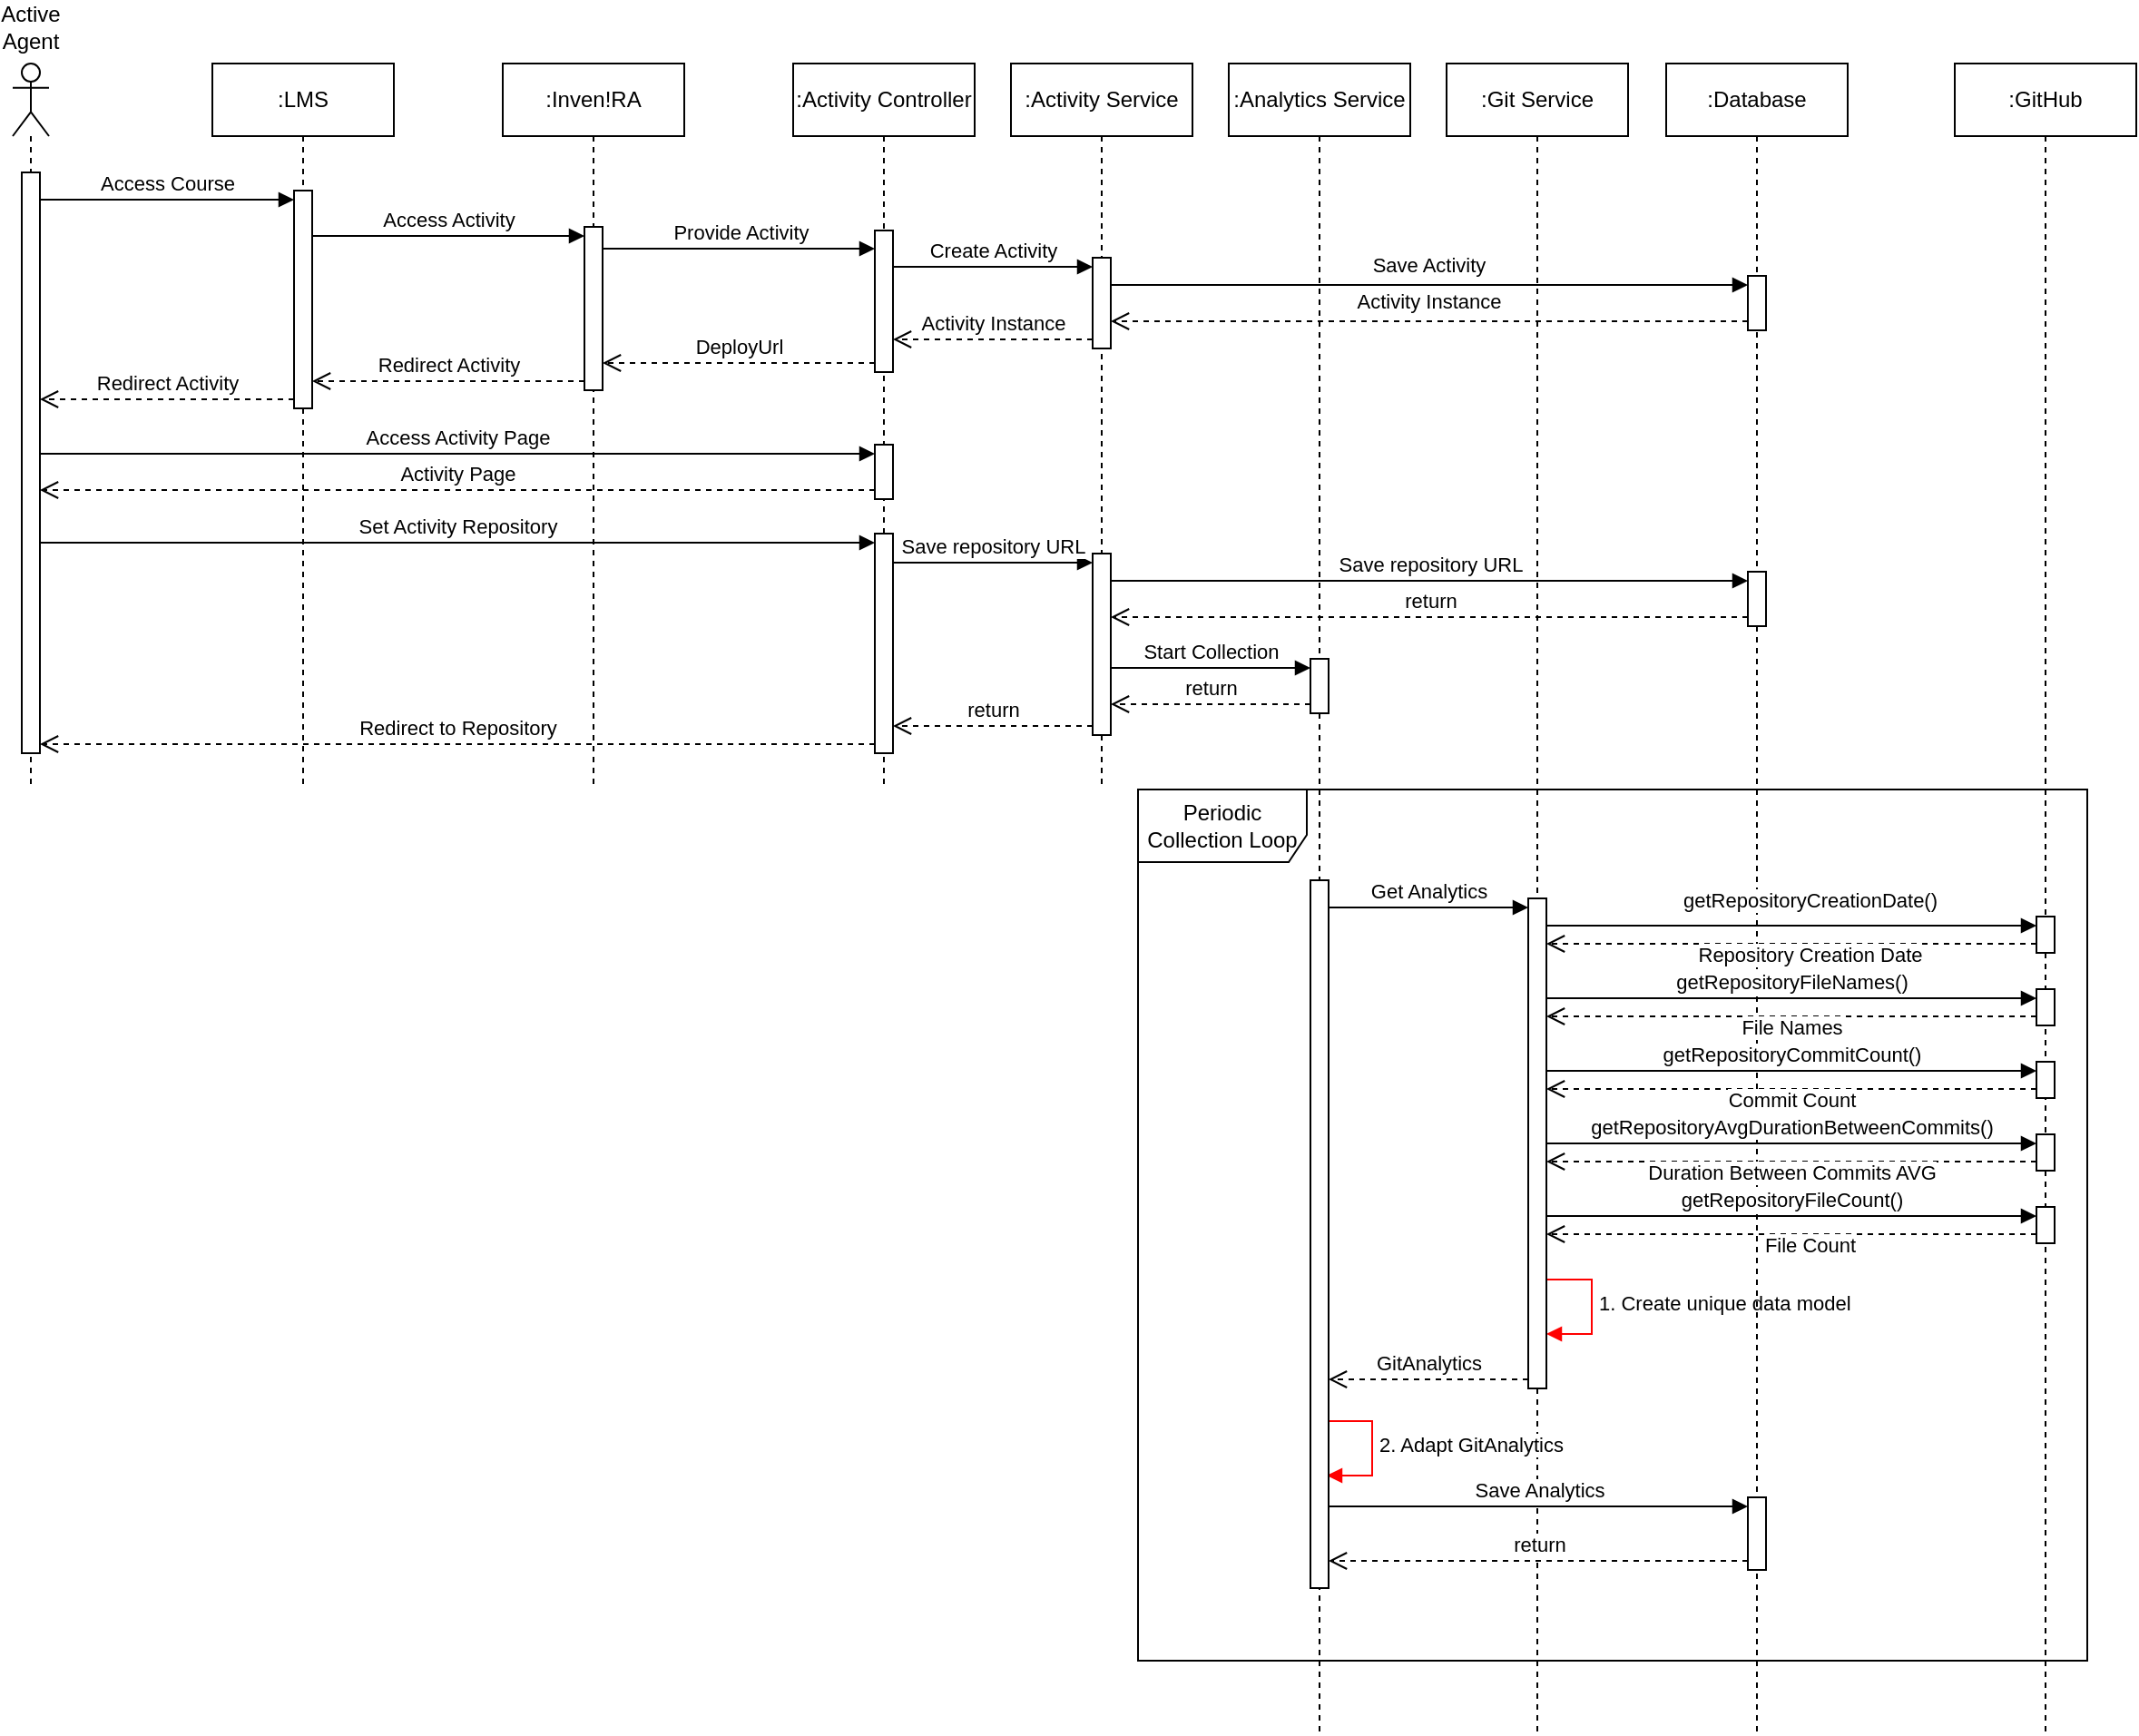 <mxfile version="25.0.1" pages="2">
  <diagram name="uc1" id="xK43Y889W-y6p6fC-49S">
    <mxGraphModel dx="1434" dy="904" grid="1" gridSize="10" guides="1" tooltips="1" connect="1" arrows="1" fold="1" page="1" pageScale="1" pageWidth="1654" pageHeight="1169" math="0" shadow="0">
      <root>
        <mxCell id="0" />
        <mxCell id="1" parent="0" />
        <mxCell id="QTBJoDsRQrFREH0yK5H--80" value="1. Create unique data model" style="html=1;align=left;spacingLeft=2;endArrow=block;rounded=0;edgeStyle=orthogonalEdgeStyle;curved=0;rounded=0;fillColor=#e51400;strokeColor=#ff0000;" edge="1" parent="1">
          <mxGeometry relative="1" as="geometry">
            <mxPoint x="890" y="830" as="sourcePoint" />
            <Array as="points">
              <mxPoint x="920" y="860" />
            </Array>
            <mxPoint x="895" y="860" as="targetPoint" />
          </mxGeometry>
        </mxCell>
        <mxCell id="QTBJoDsRQrFREH0yK5H--1" value=":LMS" style="shape=umlLifeline;perimeter=lifelinePerimeter;whiteSpace=wrap;html=1;container=1;dropTarget=0;collapsible=0;recursiveResize=0;outlineConnect=0;portConstraint=eastwest;newEdgeStyle={&quot;curved&quot;:0,&quot;rounded&quot;:0};" vertex="1" parent="1">
          <mxGeometry x="160" y="160" width="100" height="400" as="geometry" />
        </mxCell>
        <mxCell id="QTBJoDsRQrFREH0yK5H--8" value="" style="html=1;points=[[0,0,0,0,5],[0,1,0,0,-5],[1,0,0,0,5],[1,1,0,0,-5]];perimeter=orthogonalPerimeter;outlineConnect=0;targetShapes=umlLifeline;portConstraint=eastwest;newEdgeStyle={&quot;curved&quot;:0,&quot;rounded&quot;:0};" vertex="1" parent="QTBJoDsRQrFREH0yK5H--1">
          <mxGeometry x="45" y="70" width="10" height="120" as="geometry" />
        </mxCell>
        <mxCell id="QTBJoDsRQrFREH0yK5H--4" value="Active Agent" style="shape=umlLifeline;perimeter=lifelinePerimeter;whiteSpace=wrap;html=1;container=1;dropTarget=0;collapsible=0;recursiveResize=0;outlineConnect=0;portConstraint=eastwest;newEdgeStyle={&quot;curved&quot;:0,&quot;rounded&quot;:0};participant=umlActor;size=40;movableLabel=1;" vertex="1" parent="1">
          <mxGeometry x="50" y="160" width="20" height="400" as="geometry">
            <mxPoint y="-40" as="offset" />
          </mxGeometry>
        </mxCell>
        <mxCell id="QTBJoDsRQrFREH0yK5H--11" value="" style="html=1;points=[[0,0,0,0,5],[0,1,0,0,-5],[1,0,0,0,5],[1,1,0,0,-5]];perimeter=orthogonalPerimeter;outlineConnect=0;targetShapes=umlLifeline;portConstraint=eastwest;newEdgeStyle={&quot;curved&quot;:0,&quot;rounded&quot;:0};" vertex="1" parent="QTBJoDsRQrFREH0yK5H--4">
          <mxGeometry x="5" y="60" width="10" height="320" as="geometry" />
        </mxCell>
        <mxCell id="QTBJoDsRQrFREH0yK5H--5" value=":Activity Controller" style="shape=umlLifeline;perimeter=lifelinePerimeter;whiteSpace=wrap;html=1;container=1;dropTarget=0;collapsible=0;recursiveResize=0;outlineConnect=0;portConstraint=eastwest;newEdgeStyle={&quot;curved&quot;:0,&quot;rounded&quot;:0};" vertex="1" parent="1">
          <mxGeometry x="480" y="160" width="100" height="400" as="geometry" />
        </mxCell>
        <mxCell id="QTBJoDsRQrFREH0yK5H--17" value="" style="html=1;points=[[0,0,0,0,5],[0,1,0,0,-5],[1,0,0,0,5],[1,1,0,0,-5]];perimeter=orthogonalPerimeter;outlineConnect=0;targetShapes=umlLifeline;portConstraint=eastwest;newEdgeStyle={&quot;curved&quot;:0,&quot;rounded&quot;:0};" vertex="1" parent="QTBJoDsRQrFREH0yK5H--5">
          <mxGeometry x="45" y="92" width="10" height="78" as="geometry" />
        </mxCell>
        <mxCell id="QTBJoDsRQrFREH0yK5H--29" value="" style="html=1;points=[[0,0,0,0,5],[0,1,0,0,-5],[1,0,0,0,5],[1,1,0,0,-5]];perimeter=orthogonalPerimeter;outlineConnect=0;targetShapes=umlLifeline;portConstraint=eastwest;newEdgeStyle={&quot;curved&quot;:0,&quot;rounded&quot;:0};" vertex="1" parent="QTBJoDsRQrFREH0yK5H--5">
          <mxGeometry x="45" y="210" width="10" height="30" as="geometry" />
        </mxCell>
        <mxCell id="QTBJoDsRQrFREH0yK5H--32" value="" style="html=1;points=[[0,0,0,0,5],[0,1,0,0,-5],[1,0,0,0,5],[1,1,0,0,-5]];perimeter=orthogonalPerimeter;outlineConnect=0;targetShapes=umlLifeline;portConstraint=eastwest;newEdgeStyle={&quot;curved&quot;:0,&quot;rounded&quot;:0};" vertex="1" parent="QTBJoDsRQrFREH0yK5H--5">
          <mxGeometry x="45" y="259" width="10" height="121" as="geometry" />
        </mxCell>
        <mxCell id="QTBJoDsRQrFREH0yK5H--6" value=":Activity Service" style="shape=umlLifeline;perimeter=lifelinePerimeter;whiteSpace=wrap;html=1;container=1;dropTarget=0;collapsible=0;recursiveResize=0;outlineConnect=0;portConstraint=eastwest;newEdgeStyle={&quot;curved&quot;:0,&quot;rounded&quot;:0};" vertex="1" parent="1">
          <mxGeometry x="600" y="160" width="100" height="400" as="geometry" />
        </mxCell>
        <mxCell id="QTBJoDsRQrFREH0yK5H--26" value="" style="html=1;points=[[0,0,0,0,5],[0,1,0,0,-5],[1,0,0,0,5],[1,1,0,0,-5]];perimeter=orthogonalPerimeter;outlineConnect=0;targetShapes=umlLifeline;portConstraint=eastwest;newEdgeStyle={&quot;curved&quot;:0,&quot;rounded&quot;:0};" vertex="1" parent="QTBJoDsRQrFREH0yK5H--6">
          <mxGeometry x="45" y="107" width="10" height="50" as="geometry" />
        </mxCell>
        <mxCell id="QTBJoDsRQrFREH0yK5H--35" value="" style="html=1;points=[[0,0,0,0,5],[0,1,0,0,-5],[1,0,0,0,5],[1,1,0,0,-5]];perimeter=orthogonalPerimeter;outlineConnect=0;targetShapes=umlLifeline;portConstraint=eastwest;newEdgeStyle={&quot;curved&quot;:0,&quot;rounded&quot;:0};" vertex="1" parent="QTBJoDsRQrFREH0yK5H--6">
          <mxGeometry x="45" y="270" width="10" height="100" as="geometry" />
        </mxCell>
        <mxCell id="QTBJoDsRQrFREH0yK5H--7" value=":Database" style="shape=umlLifeline;perimeter=lifelinePerimeter;whiteSpace=wrap;html=1;container=1;dropTarget=0;collapsible=0;recursiveResize=0;outlineConnect=0;portConstraint=eastwest;newEdgeStyle={&quot;curved&quot;:0,&quot;rounded&quot;:0};" vertex="1" parent="1">
          <mxGeometry x="961" y="160" width="100" height="920" as="geometry" />
        </mxCell>
        <mxCell id="QTBJoDsRQrFREH0yK5H--23" value="" style="html=1;points=[[0,0,0,0,5],[0,1,0,0,-5],[1,0,0,0,5],[1,1,0,0,-5]];perimeter=orthogonalPerimeter;outlineConnect=0;targetShapes=umlLifeline;portConstraint=eastwest;newEdgeStyle={&quot;curved&quot;:0,&quot;rounded&quot;:0};" vertex="1" parent="QTBJoDsRQrFREH0yK5H--7">
          <mxGeometry x="45" y="117" width="10" height="30" as="geometry" />
        </mxCell>
        <mxCell id="QTBJoDsRQrFREH0yK5H--40" value="" style="html=1;points=[[0,0,0,0,5],[0,1,0,0,-5],[1,0,0,0,5],[1,1,0,0,-5]];perimeter=orthogonalPerimeter;outlineConnect=0;targetShapes=umlLifeline;portConstraint=eastwest;newEdgeStyle={&quot;curved&quot;:0,&quot;rounded&quot;:0};" vertex="1" parent="QTBJoDsRQrFREH0yK5H--7">
          <mxGeometry x="45" y="280" width="10" height="30" as="geometry" />
        </mxCell>
        <mxCell id="QTBJoDsRQrFREH0yK5H--9" value="Access Course" style="html=1;verticalAlign=bottom;endArrow=block;curved=0;rounded=0;entryX=0;entryY=0;entryDx=0;entryDy=5;" edge="1" target="QTBJoDsRQrFREH0yK5H--8" parent="1" source="QTBJoDsRQrFREH0yK5H--11">
          <mxGeometry relative="1" as="geometry">
            <mxPoint x="135" y="225" as="sourcePoint" />
          </mxGeometry>
        </mxCell>
        <mxCell id="QTBJoDsRQrFREH0yK5H--10" value="Redirect Activity" style="html=1;verticalAlign=bottom;endArrow=open;dashed=1;endSize=8;curved=0;rounded=0;exitX=0;exitY=1;exitDx=0;exitDy=-5;" edge="1" source="QTBJoDsRQrFREH0yK5H--8" parent="1" target="QTBJoDsRQrFREH0yK5H--11">
          <mxGeometry relative="1" as="geometry">
            <mxPoint x="135" y="295" as="targetPoint" />
          </mxGeometry>
        </mxCell>
        <mxCell id="QTBJoDsRQrFREH0yK5H--12" value=":Inven!RA" style="shape=umlLifeline;perimeter=lifelinePerimeter;whiteSpace=wrap;html=1;container=1;dropTarget=0;collapsible=0;recursiveResize=0;outlineConnect=0;portConstraint=eastwest;newEdgeStyle={&quot;curved&quot;:0,&quot;rounded&quot;:0};" vertex="1" parent="1">
          <mxGeometry x="320" y="160" width="100" height="400" as="geometry" />
        </mxCell>
        <mxCell id="QTBJoDsRQrFREH0yK5H--14" value="" style="html=1;points=[[0,0,0,0,5],[0,1,0,0,-5],[1,0,0,0,5],[1,1,0,0,-5]];perimeter=orthogonalPerimeter;outlineConnect=0;targetShapes=umlLifeline;portConstraint=eastwest;newEdgeStyle={&quot;curved&quot;:0,&quot;rounded&quot;:0};" vertex="1" parent="QTBJoDsRQrFREH0yK5H--12">
          <mxGeometry x="45" y="90" width="10" height="90" as="geometry" />
        </mxCell>
        <mxCell id="QTBJoDsRQrFREH0yK5H--18" value="Provide Activity" style="html=1;verticalAlign=bottom;endArrow=block;curved=0;rounded=0;entryX=0;entryY=0;entryDx=0;entryDy=5;" edge="1" parent="1">
          <mxGeometry x="0.005" relative="1" as="geometry">
            <mxPoint x="375" y="262" as="sourcePoint" />
            <mxPoint x="525" y="262" as="targetPoint" />
            <mxPoint as="offset" />
          </mxGeometry>
        </mxCell>
        <mxCell id="QTBJoDsRQrFREH0yK5H--19" value="DeployUrl" style="html=1;verticalAlign=bottom;endArrow=open;dashed=1;endSize=8;curved=0;rounded=0;exitX=0;exitY=1;exitDx=0;exitDy=-5;" edge="1" source="QTBJoDsRQrFREH0yK5H--17" parent="1" target="QTBJoDsRQrFREH0yK5H--14">
          <mxGeometry relative="1" as="geometry">
            <mxPoint x="450" y="295" as="targetPoint" />
          </mxGeometry>
        </mxCell>
        <mxCell id="QTBJoDsRQrFREH0yK5H--15" value="Access Activity" style="html=1;verticalAlign=bottom;endArrow=block;curved=0;rounded=0;entryX=0;entryY=0;entryDx=0;entryDy=5;" edge="1" target="QTBJoDsRQrFREH0yK5H--14" parent="1" source="QTBJoDsRQrFREH0yK5H--8">
          <mxGeometry relative="1" as="geometry">
            <mxPoint x="295" y="235" as="sourcePoint" />
          </mxGeometry>
        </mxCell>
        <mxCell id="QTBJoDsRQrFREH0yK5H--16" value="Redirect Activity" style="html=1;verticalAlign=bottom;endArrow=open;dashed=1;endSize=8;curved=0;rounded=0;exitX=0;exitY=1;exitDx=0;exitDy=-5;" edge="1" source="QTBJoDsRQrFREH0yK5H--14" parent="1" target="QTBJoDsRQrFREH0yK5H--8">
          <mxGeometry relative="1" as="geometry">
            <mxPoint x="295" y="305" as="targetPoint" />
          </mxGeometry>
        </mxCell>
        <mxCell id="QTBJoDsRQrFREH0yK5H--24" value="Save Activity" style="html=1;verticalAlign=bottom;endArrow=block;curved=0;rounded=0;entryX=0;entryY=0;entryDx=0;entryDy=5;" edge="1" target="QTBJoDsRQrFREH0yK5H--23" parent="1" source="QTBJoDsRQrFREH0yK5H--26">
          <mxGeometry x="-0.003" y="2" relative="1" as="geometry">
            <mxPoint x="695" y="282" as="sourcePoint" />
            <mxPoint as="offset" />
          </mxGeometry>
        </mxCell>
        <mxCell id="QTBJoDsRQrFREH0yK5H--25" value="Activity Instance" style="html=1;verticalAlign=bottom;endArrow=open;dashed=1;endSize=8;curved=0;rounded=0;exitX=0;exitY=1;exitDx=0;exitDy=-5;" edge="1" source="QTBJoDsRQrFREH0yK5H--23" parent="1" target="QTBJoDsRQrFREH0yK5H--26">
          <mxGeometry x="0.003" y="-2" relative="1" as="geometry">
            <mxPoint x="695" y="352" as="targetPoint" />
            <mxPoint as="offset" />
          </mxGeometry>
        </mxCell>
        <mxCell id="QTBJoDsRQrFREH0yK5H--27" value="Create Activity" style="html=1;verticalAlign=bottom;endArrow=block;curved=0;rounded=0;entryX=0;entryY=0;entryDx=0;entryDy=5;" edge="1" target="QTBJoDsRQrFREH0yK5H--26" parent="1" source="QTBJoDsRQrFREH0yK5H--17">
          <mxGeometry relative="1" as="geometry">
            <mxPoint x="575" y="272" as="sourcePoint" />
          </mxGeometry>
        </mxCell>
        <mxCell id="QTBJoDsRQrFREH0yK5H--28" value="Activity Instance" style="html=1;verticalAlign=bottom;endArrow=open;dashed=1;endSize=8;curved=0;rounded=0;exitX=0;exitY=1;exitDx=0;exitDy=-5;" edge="1" source="QTBJoDsRQrFREH0yK5H--26" parent="1" target="QTBJoDsRQrFREH0yK5H--17">
          <mxGeometry relative="1" as="geometry">
            <mxPoint x="575" y="342" as="targetPoint" />
          </mxGeometry>
        </mxCell>
        <mxCell id="QTBJoDsRQrFREH0yK5H--30" value="Access Activity Page" style="html=1;verticalAlign=bottom;endArrow=block;curved=0;rounded=0;entryX=0;entryY=0;entryDx=0;entryDy=5;" edge="1" target="QTBJoDsRQrFREH0yK5H--29" parent="1" source="QTBJoDsRQrFREH0yK5H--11">
          <mxGeometry relative="1" as="geometry">
            <mxPoint x="455" y="385" as="sourcePoint" />
          </mxGeometry>
        </mxCell>
        <mxCell id="QTBJoDsRQrFREH0yK5H--31" value="Activity Page" style="html=1;verticalAlign=bottom;endArrow=open;dashed=1;endSize=8;curved=0;rounded=0;exitX=0;exitY=1;exitDx=0;exitDy=-5;" edge="1" source="QTBJoDsRQrFREH0yK5H--29" parent="1" target="QTBJoDsRQrFREH0yK5H--11">
          <mxGeometry relative="1" as="geometry">
            <mxPoint x="455" y="455" as="targetPoint" />
          </mxGeometry>
        </mxCell>
        <mxCell id="QTBJoDsRQrFREH0yK5H--33" value="Set Activity Repository" style="html=1;verticalAlign=bottom;endArrow=block;curved=0;rounded=0;entryX=0;entryY=0;entryDx=0;entryDy=5;" edge="1" target="QTBJoDsRQrFREH0yK5H--32" parent="1" source="QTBJoDsRQrFREH0yK5H--11">
          <mxGeometry relative="1" as="geometry">
            <mxPoint x="455" y="415" as="sourcePoint" />
          </mxGeometry>
        </mxCell>
        <mxCell id="QTBJoDsRQrFREH0yK5H--34" value="Redirect to Repository" style="html=1;verticalAlign=bottom;endArrow=open;dashed=1;endSize=8;curved=0;rounded=0;exitX=0;exitY=1;exitDx=0;exitDy=-5;" edge="1" source="QTBJoDsRQrFREH0yK5H--32" parent="1" target="QTBJoDsRQrFREH0yK5H--11">
          <mxGeometry relative="1" as="geometry">
            <mxPoint x="455" y="485" as="targetPoint" />
          </mxGeometry>
        </mxCell>
        <mxCell id="QTBJoDsRQrFREH0yK5H--38" value=":Analytics Service" style="shape=umlLifeline;perimeter=lifelinePerimeter;whiteSpace=wrap;html=1;container=1;dropTarget=0;collapsible=0;recursiveResize=0;outlineConnect=0;portConstraint=eastwest;newEdgeStyle={&quot;curved&quot;:0,&quot;rounded&quot;:0};" vertex="1" parent="1">
          <mxGeometry x="720" y="160" width="100" height="920" as="geometry" />
        </mxCell>
        <mxCell id="QTBJoDsRQrFREH0yK5H--43" value="" style="html=1;points=[[0,0,0,0,5],[0,1,0,0,-5],[1,0,0,0,5],[1,1,0,0,-5]];perimeter=orthogonalPerimeter;outlineConnect=0;targetShapes=umlLifeline;portConstraint=eastwest;newEdgeStyle={&quot;curved&quot;:0,&quot;rounded&quot;:0};" vertex="1" parent="QTBJoDsRQrFREH0yK5H--38">
          <mxGeometry x="45" y="328" width="10" height="30" as="geometry" />
        </mxCell>
        <mxCell id="QTBJoDsRQrFREH0yK5H--36" value="Save repository URL" style="html=1;verticalAlign=bottom;endArrow=block;curved=0;rounded=0;entryX=0;entryY=0;entryDx=0;entryDy=5;" edge="1" target="QTBJoDsRQrFREH0yK5H--35" parent="1" source="QTBJoDsRQrFREH0yK5H--32">
          <mxGeometry relative="1" as="geometry">
            <mxPoint x="575" y="435" as="sourcePoint" />
          </mxGeometry>
        </mxCell>
        <mxCell id="QTBJoDsRQrFREH0yK5H--37" value="return" style="html=1;verticalAlign=bottom;endArrow=open;dashed=1;endSize=8;curved=0;rounded=0;exitX=0;exitY=1;exitDx=0;exitDy=-5;" edge="1" source="QTBJoDsRQrFREH0yK5H--35" parent="1" target="QTBJoDsRQrFREH0yK5H--32">
          <mxGeometry relative="1" as="geometry">
            <mxPoint x="575" y="505" as="targetPoint" />
          </mxGeometry>
        </mxCell>
        <mxCell id="QTBJoDsRQrFREH0yK5H--41" value="Save repository URL" style="html=1;verticalAlign=bottom;endArrow=block;curved=0;rounded=0;entryX=0;entryY=0;entryDx=0;entryDy=5;" edge="1" target="QTBJoDsRQrFREH0yK5H--40" parent="1" source="QTBJoDsRQrFREH0yK5H--35">
          <mxGeometry relative="1" as="geometry">
            <mxPoint x="814" y="445" as="sourcePoint" />
          </mxGeometry>
        </mxCell>
        <mxCell id="QTBJoDsRQrFREH0yK5H--42" value="return" style="html=1;verticalAlign=bottom;endArrow=open;dashed=1;endSize=8;curved=0;rounded=0;exitX=0;exitY=1;exitDx=0;exitDy=-5;" edge="1" source="QTBJoDsRQrFREH0yK5H--40" parent="1" target="QTBJoDsRQrFREH0yK5H--35">
          <mxGeometry relative="1" as="geometry">
            <mxPoint x="814" y="515" as="targetPoint" />
          </mxGeometry>
        </mxCell>
        <mxCell id="QTBJoDsRQrFREH0yK5H--44" value="Start Collection" style="html=1;verticalAlign=bottom;endArrow=block;curved=0;rounded=0;entryX=0;entryY=0;entryDx=0;entryDy=5;" edge="1" target="QTBJoDsRQrFREH0yK5H--43" parent="1" source="QTBJoDsRQrFREH0yK5H--35">
          <mxGeometry relative="1" as="geometry">
            <mxPoint x="695" y="475" as="sourcePoint" />
          </mxGeometry>
        </mxCell>
        <mxCell id="QTBJoDsRQrFREH0yK5H--45" value="return" style="html=1;verticalAlign=bottom;endArrow=open;dashed=1;endSize=8;curved=0;rounded=0;exitX=0;exitY=1;exitDx=0;exitDy=-5;" edge="1" source="QTBJoDsRQrFREH0yK5H--43" parent="1" target="QTBJoDsRQrFREH0yK5H--35">
          <mxGeometry relative="1" as="geometry">
            <mxPoint x="695" y="545" as="targetPoint" />
          </mxGeometry>
        </mxCell>
        <mxCell id="QTBJoDsRQrFREH0yK5H--46" value=":Git Service" style="shape=umlLifeline;perimeter=lifelinePerimeter;whiteSpace=wrap;html=1;container=1;dropTarget=0;collapsible=0;recursiveResize=0;outlineConnect=0;portConstraint=eastwest;newEdgeStyle={&quot;curved&quot;:0,&quot;rounded&quot;:0};" vertex="1" parent="1">
          <mxGeometry x="840" y="160" width="100" height="920" as="geometry" />
        </mxCell>
        <mxCell id="QTBJoDsRQrFREH0yK5H--48" value=":GitHub" style="shape=umlLifeline;perimeter=lifelinePerimeter;whiteSpace=wrap;html=1;container=1;dropTarget=0;collapsible=0;recursiveResize=0;outlineConnect=0;portConstraint=eastwest;newEdgeStyle={&quot;curved&quot;:0,&quot;rounded&quot;:0};" vertex="1" parent="1">
          <mxGeometry x="1120" y="160" width="100" height="920" as="geometry" />
        </mxCell>
        <mxCell id="QTBJoDsRQrFREH0yK5H--56" value="" style="html=1;points=[[0,0,0,0,5],[0,1,0,0,-5],[1,0,0,0,5],[1,1,0,0,-5]];perimeter=orthogonalPerimeter;outlineConnect=0;targetShapes=umlLifeline;portConstraint=eastwest;newEdgeStyle={&quot;curved&quot;:0,&quot;rounded&quot;:0};" vertex="1" parent="QTBJoDsRQrFREH0yK5H--48">
          <mxGeometry x="45" y="470" width="10" height="20" as="geometry" />
        </mxCell>
        <mxCell id="QTBJoDsRQrFREH0yK5H--49" value="Periodic Collection Loop" style="shape=umlFrame;whiteSpace=wrap;html=1;pointerEvents=0;width=93;height=40;" vertex="1" parent="1">
          <mxGeometry x="670" y="560" width="523" height="480" as="geometry" />
        </mxCell>
        <mxCell id="QTBJoDsRQrFREH0yK5H--51" value="Get Analytics" style="html=1;verticalAlign=bottom;endArrow=block;curved=0;rounded=0;entryX=0;entryY=0;entryDx=0;entryDy=5;" edge="1" target="QTBJoDsRQrFREH0yK5H--50" parent="1" source="QTBJoDsRQrFREH0yK5H--53">
          <mxGeometry relative="1" as="geometry">
            <mxPoint x="815" y="625" as="sourcePoint" />
          </mxGeometry>
        </mxCell>
        <mxCell id="QTBJoDsRQrFREH0yK5H--52" value="&lt;span style=&quot;text-align: left;&quot;&gt;GitAnalytics&lt;/span&gt;" style="html=1;verticalAlign=bottom;endArrow=open;dashed=1;endSize=8;curved=0;rounded=0;exitX=0;exitY=1;exitDx=0;exitDy=-5;" edge="1" source="QTBJoDsRQrFREH0yK5H--50" parent="1" target="QTBJoDsRQrFREH0yK5H--53">
          <mxGeometry relative="1" as="geometry">
            <mxPoint x="815" y="695" as="targetPoint" />
          </mxGeometry>
        </mxCell>
        <mxCell id="QTBJoDsRQrFREH0yK5H--50" value="" style="html=1;points=[[0,0,0,0,5],[0,1,0,0,-5],[1,0,0,0,5],[1,1,0,0,-5]];perimeter=orthogonalPerimeter;outlineConnect=0;targetShapes=umlLifeline;portConstraint=eastwest;newEdgeStyle={&quot;curved&quot;:0,&quot;rounded&quot;:0};" vertex="1" parent="1">
          <mxGeometry x="885" y="620" width="10" height="270" as="geometry" />
        </mxCell>
        <mxCell id="QTBJoDsRQrFREH0yK5H--55" value="2. Adapt GitAnalytics" style="html=1;align=left;spacingLeft=2;endArrow=block;rounded=0;edgeStyle=orthogonalEdgeStyle;curved=0;rounded=0;fillColor=#e51400;strokeColor=#ff0000;" edge="1" parent="1">
          <mxGeometry relative="1" as="geometry">
            <mxPoint x="769" y="908" as="sourcePoint" />
            <Array as="points">
              <mxPoint x="799" y="938" />
            </Array>
            <mxPoint x="774" y="938" as="targetPoint" />
          </mxGeometry>
        </mxCell>
        <mxCell id="QTBJoDsRQrFREH0yK5H--53" value="" style="html=1;points=[[0,0,0,0,5],[0,1,0,0,-5],[1,0,0,0,5],[1,1,0,0,-5]];perimeter=orthogonalPerimeter;outlineConnect=0;targetShapes=umlLifeline;portConstraint=eastwest;newEdgeStyle={&quot;curved&quot;:0,&quot;rounded&quot;:0};" vertex="1" parent="1">
          <mxGeometry x="765" y="610" width="10" height="390" as="geometry" />
        </mxCell>
        <mxCell id="QTBJoDsRQrFREH0yK5H--57" value="getRepositoryCreationDate()" style="html=1;verticalAlign=bottom;endArrow=block;curved=0;rounded=0;entryX=0;entryY=0;entryDx=0;entryDy=5;" edge="1" target="QTBJoDsRQrFREH0yK5H--56" parent="1" source="QTBJoDsRQrFREH0yK5H--50">
          <mxGeometry x="0.074" y="5" relative="1" as="geometry">
            <mxPoint x="1095" y="635" as="sourcePoint" />
            <mxPoint as="offset" />
          </mxGeometry>
        </mxCell>
        <mxCell id="QTBJoDsRQrFREH0yK5H--58" value="Repository Creation Date" style="html=1;verticalAlign=bottom;endArrow=open;dashed=1;endSize=8;curved=0;rounded=0;exitX=0;exitY=1;exitDx=0;exitDy=-5;" edge="1" source="QTBJoDsRQrFREH0yK5H--56" parent="1" target="QTBJoDsRQrFREH0yK5H--50">
          <mxGeometry x="-0.074" y="15" relative="1" as="geometry">
            <mxPoint x="1095" y="645" as="targetPoint" />
            <mxPoint as="offset" />
          </mxGeometry>
        </mxCell>
        <mxCell id="QTBJoDsRQrFREH0yK5H--68" value="" style="html=1;points=[[0,0,0,0,5],[0,1,0,0,-5],[1,0,0,0,5],[1,1,0,0,-5]];perimeter=orthogonalPerimeter;outlineConnect=0;targetShapes=umlLifeline;portConstraint=eastwest;newEdgeStyle={&quot;curved&quot;:0,&quot;rounded&quot;:0};" vertex="1" parent="1">
          <mxGeometry x="1165" y="670" width="10" height="20" as="geometry" />
        </mxCell>
        <mxCell id="QTBJoDsRQrFREH0yK5H--69" value="getRepositoryFileNames()" style="html=1;verticalAlign=bottom;endArrow=block;curved=0;rounded=0;entryX=0;entryY=0;entryDx=0;entryDy=5;" edge="1" target="QTBJoDsRQrFREH0yK5H--68" parent="1" source="QTBJoDsRQrFREH0yK5H--50">
          <mxGeometry relative="1" as="geometry">
            <mxPoint x="1095" y="675" as="sourcePoint" />
          </mxGeometry>
        </mxCell>
        <mxCell id="QTBJoDsRQrFREH0yK5H--70" value="File Names" style="html=1;verticalAlign=bottom;endArrow=open;dashed=1;endSize=8;curved=0;rounded=0;exitX=0;exitY=1;exitDx=0;exitDy=-5;" edge="1" source="QTBJoDsRQrFREH0yK5H--68" parent="1" target="QTBJoDsRQrFREH0yK5H--50">
          <mxGeometry y="15" relative="1" as="geometry">
            <mxPoint x="1095" y="745" as="targetPoint" />
            <mxPoint as="offset" />
          </mxGeometry>
        </mxCell>
        <mxCell id="QTBJoDsRQrFREH0yK5H--71" value="" style="html=1;points=[[0,0,0,0,5],[0,1,0,0,-5],[1,0,0,0,5],[1,1,0,0,-5]];perimeter=orthogonalPerimeter;outlineConnect=0;targetShapes=umlLifeline;portConstraint=eastwest;newEdgeStyle={&quot;curved&quot;:0,&quot;rounded&quot;:0};" vertex="1" parent="1">
          <mxGeometry x="1165" y="710" width="10" height="20" as="geometry" />
        </mxCell>
        <mxCell id="QTBJoDsRQrFREH0yK5H--72" value="getRepositoryCommitCount()" style="html=1;verticalAlign=bottom;endArrow=block;curved=0;rounded=0;entryX=0;entryY=0;entryDx=0;entryDy=5;" edge="1" target="QTBJoDsRQrFREH0yK5H--71" parent="1" source="QTBJoDsRQrFREH0yK5H--50">
          <mxGeometry relative="1" as="geometry">
            <mxPoint x="1095" y="715" as="sourcePoint" />
          </mxGeometry>
        </mxCell>
        <mxCell id="QTBJoDsRQrFREH0yK5H--73" value="Commit Count" style="html=1;verticalAlign=bottom;endArrow=open;dashed=1;endSize=8;curved=0;rounded=0;exitX=0;exitY=1;exitDx=0;exitDy=-5;" edge="1" source="QTBJoDsRQrFREH0yK5H--71" parent="1" target="QTBJoDsRQrFREH0yK5H--50">
          <mxGeometry y="15" relative="1" as="geometry">
            <mxPoint x="1095" y="785" as="targetPoint" />
            <mxPoint as="offset" />
          </mxGeometry>
        </mxCell>
        <mxCell id="QTBJoDsRQrFREH0yK5H--74" value="" style="html=1;points=[[0,0,0,0,5],[0,1,0,0,-5],[1,0,0,0,5],[1,1,0,0,-5]];perimeter=orthogonalPerimeter;outlineConnect=0;targetShapes=umlLifeline;portConstraint=eastwest;newEdgeStyle={&quot;curved&quot;:0,&quot;rounded&quot;:0};" vertex="1" parent="1">
          <mxGeometry x="1165" y="750" width="10" height="20" as="geometry" />
        </mxCell>
        <mxCell id="QTBJoDsRQrFREH0yK5H--75" value="getRepositoryAvgDurationBetweenCommits()" style="html=1;verticalAlign=bottom;endArrow=block;curved=0;rounded=0;entryX=0;entryY=0;entryDx=0;entryDy=5;" edge="1" target="QTBJoDsRQrFREH0yK5H--74" parent="1" source="QTBJoDsRQrFREH0yK5H--50">
          <mxGeometry relative="1" as="geometry">
            <mxPoint x="1095" y="755" as="sourcePoint" />
          </mxGeometry>
        </mxCell>
        <mxCell id="QTBJoDsRQrFREH0yK5H--76" value="Duration Between Commits AVG" style="html=1;verticalAlign=bottom;endArrow=open;dashed=1;endSize=8;curved=0;rounded=0;exitX=0;exitY=1;exitDx=0;exitDy=-5;" edge="1" source="QTBJoDsRQrFREH0yK5H--74" parent="1" target="QTBJoDsRQrFREH0yK5H--50">
          <mxGeometry y="15" relative="1" as="geometry">
            <mxPoint x="1095" y="825" as="targetPoint" />
            <mxPoint as="offset" />
          </mxGeometry>
        </mxCell>
        <mxCell id="QTBJoDsRQrFREH0yK5H--77" value="" style="html=1;points=[[0,0,0,0,5],[0,1,0,0,-5],[1,0,0,0,5],[1,1,0,0,-5]];perimeter=orthogonalPerimeter;outlineConnect=0;targetShapes=umlLifeline;portConstraint=eastwest;newEdgeStyle={&quot;curved&quot;:0,&quot;rounded&quot;:0};" vertex="1" parent="1">
          <mxGeometry x="1165" y="790" width="10" height="20" as="geometry" />
        </mxCell>
        <mxCell id="QTBJoDsRQrFREH0yK5H--78" value="getRepositoryFileCount()" style="html=1;verticalAlign=bottom;endArrow=block;curved=0;rounded=0;entryX=0;entryY=0;entryDx=0;entryDy=5;" edge="1" target="QTBJoDsRQrFREH0yK5H--77" parent="1" source="QTBJoDsRQrFREH0yK5H--50">
          <mxGeometry relative="1" as="geometry">
            <mxPoint x="1095" y="795" as="sourcePoint" />
          </mxGeometry>
        </mxCell>
        <mxCell id="QTBJoDsRQrFREH0yK5H--79" value="File Count" style="html=1;verticalAlign=bottom;endArrow=open;dashed=1;endSize=8;curved=0;rounded=0;exitX=0;exitY=1;exitDx=0;exitDy=-5;" edge="1" source="QTBJoDsRQrFREH0yK5H--77" parent="1" target="QTBJoDsRQrFREH0yK5H--50">
          <mxGeometry x="-0.074" y="15" relative="1" as="geometry">
            <mxPoint x="1095" y="865" as="targetPoint" />
            <mxPoint as="offset" />
          </mxGeometry>
        </mxCell>
        <mxCell id="QTBJoDsRQrFREH0yK5H--81" value="" style="html=1;points=[[0,0,0,0,5],[0,1,0,0,-5],[1,0,0,0,5],[1,1,0,0,-5]];perimeter=orthogonalPerimeter;outlineConnect=0;targetShapes=umlLifeline;portConstraint=eastwest;newEdgeStyle={&quot;curved&quot;:0,&quot;rounded&quot;:0};" vertex="1" parent="1">
          <mxGeometry x="1006" y="950" width="10" height="40" as="geometry" />
        </mxCell>
        <mxCell id="QTBJoDsRQrFREH0yK5H--82" value="Save Analytics" style="html=1;verticalAlign=bottom;endArrow=block;curved=0;rounded=0;entryX=0;entryY=0;entryDx=0;entryDy=5;" edge="1" target="QTBJoDsRQrFREH0yK5H--81" parent="1" source="QTBJoDsRQrFREH0yK5H--53">
          <mxGeometry relative="1" as="geometry">
            <mxPoint x="936" y="955" as="sourcePoint" />
          </mxGeometry>
        </mxCell>
        <mxCell id="QTBJoDsRQrFREH0yK5H--83" value="return" style="html=1;verticalAlign=bottom;endArrow=open;dashed=1;endSize=8;curved=0;rounded=0;exitX=0;exitY=1;exitDx=0;exitDy=-5;" edge="1" source="QTBJoDsRQrFREH0yK5H--81" parent="1" target="QTBJoDsRQrFREH0yK5H--53">
          <mxGeometry relative="1" as="geometry">
            <mxPoint x="936" y="1025" as="targetPoint" />
          </mxGeometry>
        </mxCell>
      </root>
    </mxGraphModel>
  </diagram>
  <diagram id="XfHaazrdKLuv2fHmYPAg" name="uc2">
    <mxGraphModel dx="1388" dy="872" grid="1" gridSize="10" guides="1" tooltips="1" connect="1" arrows="1" fold="1" page="1" pageScale="1" pageWidth="1654" pageHeight="1169" math="0" shadow="0">
      <root>
        <mxCell id="0" />
        <mxCell id="1" parent="0" />
        <mxCell id="i9ChZknbs_JfpDJppsz0-4" value="Awareness Agent" style="shape=umlLifeline;perimeter=lifelinePerimeter;whiteSpace=wrap;html=1;container=1;dropTarget=0;collapsible=0;recursiveResize=0;outlineConnect=0;portConstraint=eastwest;newEdgeStyle={&quot;curved&quot;:0,&quot;rounded&quot;:0};participant=umlActor;size=40;movableLabel=1;" vertex="1" parent="1">
          <mxGeometry x="50" y="160" width="20" height="230" as="geometry">
            <mxPoint y="-40" as="offset" />
          </mxGeometry>
        </mxCell>
        <mxCell id="i9ChZknbs_JfpDJppsz0-5" value="" style="html=1;points=[[0,0,0,0,5],[0,1,0,0,-5],[1,0,0,0,5],[1,1,0,0,-5]];perimeter=orthogonalPerimeter;outlineConnect=0;targetShapes=umlLifeline;portConstraint=eastwest;newEdgeStyle={&quot;curved&quot;:0,&quot;rounded&quot;:0};" vertex="1" parent="i9ChZknbs_JfpDJppsz0-4">
          <mxGeometry x="5" y="60" width="10" height="140" as="geometry" />
        </mxCell>
        <mxCell id="i9ChZknbs_JfpDJppsz0-6" value=":Analytics Controller" style="shape=umlLifeline;perimeter=lifelinePerimeter;whiteSpace=wrap;html=1;container=1;dropTarget=0;collapsible=0;recursiveResize=0;outlineConnect=0;portConstraint=eastwest;newEdgeStyle={&quot;curved&quot;:0,&quot;rounded&quot;:0};" vertex="1" parent="1">
          <mxGeometry x="345" y="160" width="100" height="230" as="geometry" />
        </mxCell>
        <mxCell id="i9ChZknbs_JfpDJppsz0-7" value="" style="html=1;points=[[0,0,0,0,5],[0,1,0,0,-5],[1,0,0,0,5],[1,1,0,0,-5]];perimeter=orthogonalPerimeter;outlineConnect=0;targetShapes=umlLifeline;portConstraint=eastwest;newEdgeStyle={&quot;curved&quot;:0,&quot;rounded&quot;:0};" vertex="1" parent="i9ChZknbs_JfpDJppsz0-6">
          <mxGeometry x="45" y="92" width="10" height="78" as="geometry" />
        </mxCell>
        <mxCell id="i9ChZknbs_JfpDJppsz0-10" value=":Analytics Service" style="shape=umlLifeline;perimeter=lifelinePerimeter;whiteSpace=wrap;html=1;container=1;dropTarget=0;collapsible=0;recursiveResize=0;outlineConnect=0;portConstraint=eastwest;newEdgeStyle={&quot;curved&quot;:0,&quot;rounded&quot;:0};" vertex="1" parent="1">
          <mxGeometry x="465" y="160" width="100" height="230" as="geometry" />
        </mxCell>
        <mxCell id="i9ChZknbs_JfpDJppsz0-11" value="" style="html=1;points=[[0,0,0,0,5],[0,1,0,0,-5],[1,0,0,0,5],[1,1,0,0,-5]];perimeter=orthogonalPerimeter;outlineConnect=0;targetShapes=umlLifeline;portConstraint=eastwest;newEdgeStyle={&quot;curved&quot;:0,&quot;rounded&quot;:0};" vertex="1" parent="i9ChZknbs_JfpDJppsz0-10">
          <mxGeometry x="45" y="107" width="10" height="50" as="geometry" />
        </mxCell>
        <mxCell id="i9ChZknbs_JfpDJppsz0-13" value=":Database" style="shape=umlLifeline;perimeter=lifelinePerimeter;whiteSpace=wrap;html=1;container=1;dropTarget=0;collapsible=0;recursiveResize=0;outlineConnect=0;portConstraint=eastwest;newEdgeStyle={&quot;curved&quot;:0,&quot;rounded&quot;:0};" vertex="1" parent="1">
          <mxGeometry x="585" y="160" width="100" height="230" as="geometry" />
        </mxCell>
        <mxCell id="i9ChZknbs_JfpDJppsz0-14" value="" style="html=1;points=[[0,0,0,0,5],[0,1,0,0,-5],[1,0,0,0,5],[1,1,0,0,-5]];perimeter=orthogonalPerimeter;outlineConnect=0;targetShapes=umlLifeline;portConstraint=eastwest;newEdgeStyle={&quot;curved&quot;:0,&quot;rounded&quot;:0};" vertex="1" parent="i9ChZknbs_JfpDJppsz0-13">
          <mxGeometry x="45" y="117" width="10" height="30" as="geometry" />
        </mxCell>
        <mxCell id="i9ChZknbs_JfpDJppsz0-18" value=":Inven!RA" style="shape=umlLifeline;perimeter=lifelinePerimeter;whiteSpace=wrap;html=1;container=1;dropTarget=0;collapsible=0;recursiveResize=0;outlineConnect=0;portConstraint=eastwest;newEdgeStyle={&quot;curved&quot;:0,&quot;rounded&quot;:0};" vertex="1" parent="1">
          <mxGeometry x="185" y="160" width="100" height="230" as="geometry" />
        </mxCell>
        <mxCell id="i9ChZknbs_JfpDJppsz0-19" value="" style="html=1;points=[[0,0,0,0,5],[0,1,0,0,-5],[1,0,0,0,5],[1,1,0,0,-5]];perimeter=orthogonalPerimeter;outlineConnect=0;targetShapes=umlLifeline;portConstraint=eastwest;newEdgeStyle={&quot;curved&quot;:0,&quot;rounded&quot;:0};" vertex="1" parent="i9ChZknbs_JfpDJppsz0-18">
          <mxGeometry x="45" y="90" width="10" height="90" as="geometry" />
        </mxCell>
        <mxCell id="i9ChZknbs_JfpDJppsz0-20" value="Provide Analytics" style="html=1;verticalAlign=bottom;endArrow=block;curved=0;rounded=0;entryX=0;entryY=0;entryDx=0;entryDy=5;" edge="1" parent="1">
          <mxGeometry x="0.005" relative="1" as="geometry">
            <mxPoint x="240" y="262" as="sourcePoint" />
            <mxPoint x="390" y="262" as="targetPoint" />
            <mxPoint as="offset" />
          </mxGeometry>
        </mxCell>
        <mxCell id="i9ChZknbs_JfpDJppsz0-21" value="Analytics" style="html=1;verticalAlign=bottom;endArrow=open;dashed=1;endSize=8;curved=0;rounded=0;exitX=0;exitY=1;exitDx=0;exitDy=-5;" edge="1" parent="1" source="i9ChZknbs_JfpDJppsz0-7" target="i9ChZknbs_JfpDJppsz0-19">
          <mxGeometry relative="1" as="geometry">
            <mxPoint x="315" y="295" as="targetPoint" />
          </mxGeometry>
        </mxCell>
        <mxCell id="i9ChZknbs_JfpDJppsz0-22" value="Goal Status" style="html=1;verticalAlign=bottom;endArrow=block;curved=0;rounded=0;entryX=0;entryY=0;entryDx=0;entryDy=5;" edge="1" parent="1" source="i9ChZknbs_JfpDJppsz0-5" target="i9ChZknbs_JfpDJppsz0-19">
          <mxGeometry relative="1" as="geometry">
            <mxPoint x="80" y="255" as="sourcePoint" />
          </mxGeometry>
        </mxCell>
        <mxCell id="i9ChZknbs_JfpDJppsz0-23" value="Goal Status" style="html=1;verticalAlign=bottom;endArrow=open;dashed=1;endSize=8;curved=0;rounded=0;exitX=0;exitY=1;exitDx=0;exitDy=-5;" edge="1" parent="1" source="i9ChZknbs_JfpDJppsz0-19" target="i9ChZknbs_JfpDJppsz0-5">
          <mxGeometry relative="1" as="geometry">
            <mxPoint x="80" y="335" as="targetPoint" />
          </mxGeometry>
        </mxCell>
        <mxCell id="i9ChZknbs_JfpDJppsz0-24" value="Select all analytics" style="html=1;verticalAlign=bottom;endArrow=block;curved=0;rounded=0;entryX=0;entryY=0;entryDx=0;entryDy=5;" edge="1" parent="1" source="i9ChZknbs_JfpDJppsz0-11" target="i9ChZknbs_JfpDJppsz0-14">
          <mxGeometry x="-0.003" y="2" relative="1" as="geometry">
            <mxPoint x="560" y="282" as="sourcePoint" />
            <mxPoint as="offset" />
          </mxGeometry>
        </mxCell>
        <mxCell id="i9ChZknbs_JfpDJppsz0-25" value="Analytics" style="html=1;verticalAlign=bottom;endArrow=open;dashed=1;endSize=8;curved=0;rounded=0;exitX=0;exitY=1;exitDx=0;exitDy=-5;" edge="1" parent="1" source="i9ChZknbs_JfpDJppsz0-14" target="i9ChZknbs_JfpDJppsz0-11">
          <mxGeometry x="0.003" y="-2" relative="1" as="geometry">
            <mxPoint x="560" y="352" as="targetPoint" />
            <mxPoint as="offset" />
          </mxGeometry>
        </mxCell>
        <mxCell id="i9ChZknbs_JfpDJppsz0-26" value="getAnalytics()" style="html=1;verticalAlign=bottom;endArrow=block;curved=0;rounded=0;entryX=0;entryY=0;entryDx=0;entryDy=5;" edge="1" parent="1" source="i9ChZknbs_JfpDJppsz0-7" target="i9ChZknbs_JfpDJppsz0-11">
          <mxGeometry relative="1" as="geometry">
            <mxPoint x="440" y="272" as="sourcePoint" />
          </mxGeometry>
        </mxCell>
        <mxCell id="i9ChZknbs_JfpDJppsz0-27" value="Analytics" style="html=1;verticalAlign=bottom;endArrow=open;dashed=1;endSize=8;curved=0;rounded=0;exitX=0;exitY=1;exitDx=0;exitDy=-5;" edge="1" parent="1" source="i9ChZknbs_JfpDJppsz0-11" target="i9ChZknbs_JfpDJppsz0-7">
          <mxGeometry relative="1" as="geometry">
            <mxPoint x="440" y="342" as="targetPoint" />
          </mxGeometry>
        </mxCell>
      </root>
    </mxGraphModel>
  </diagram>
</mxfile>
